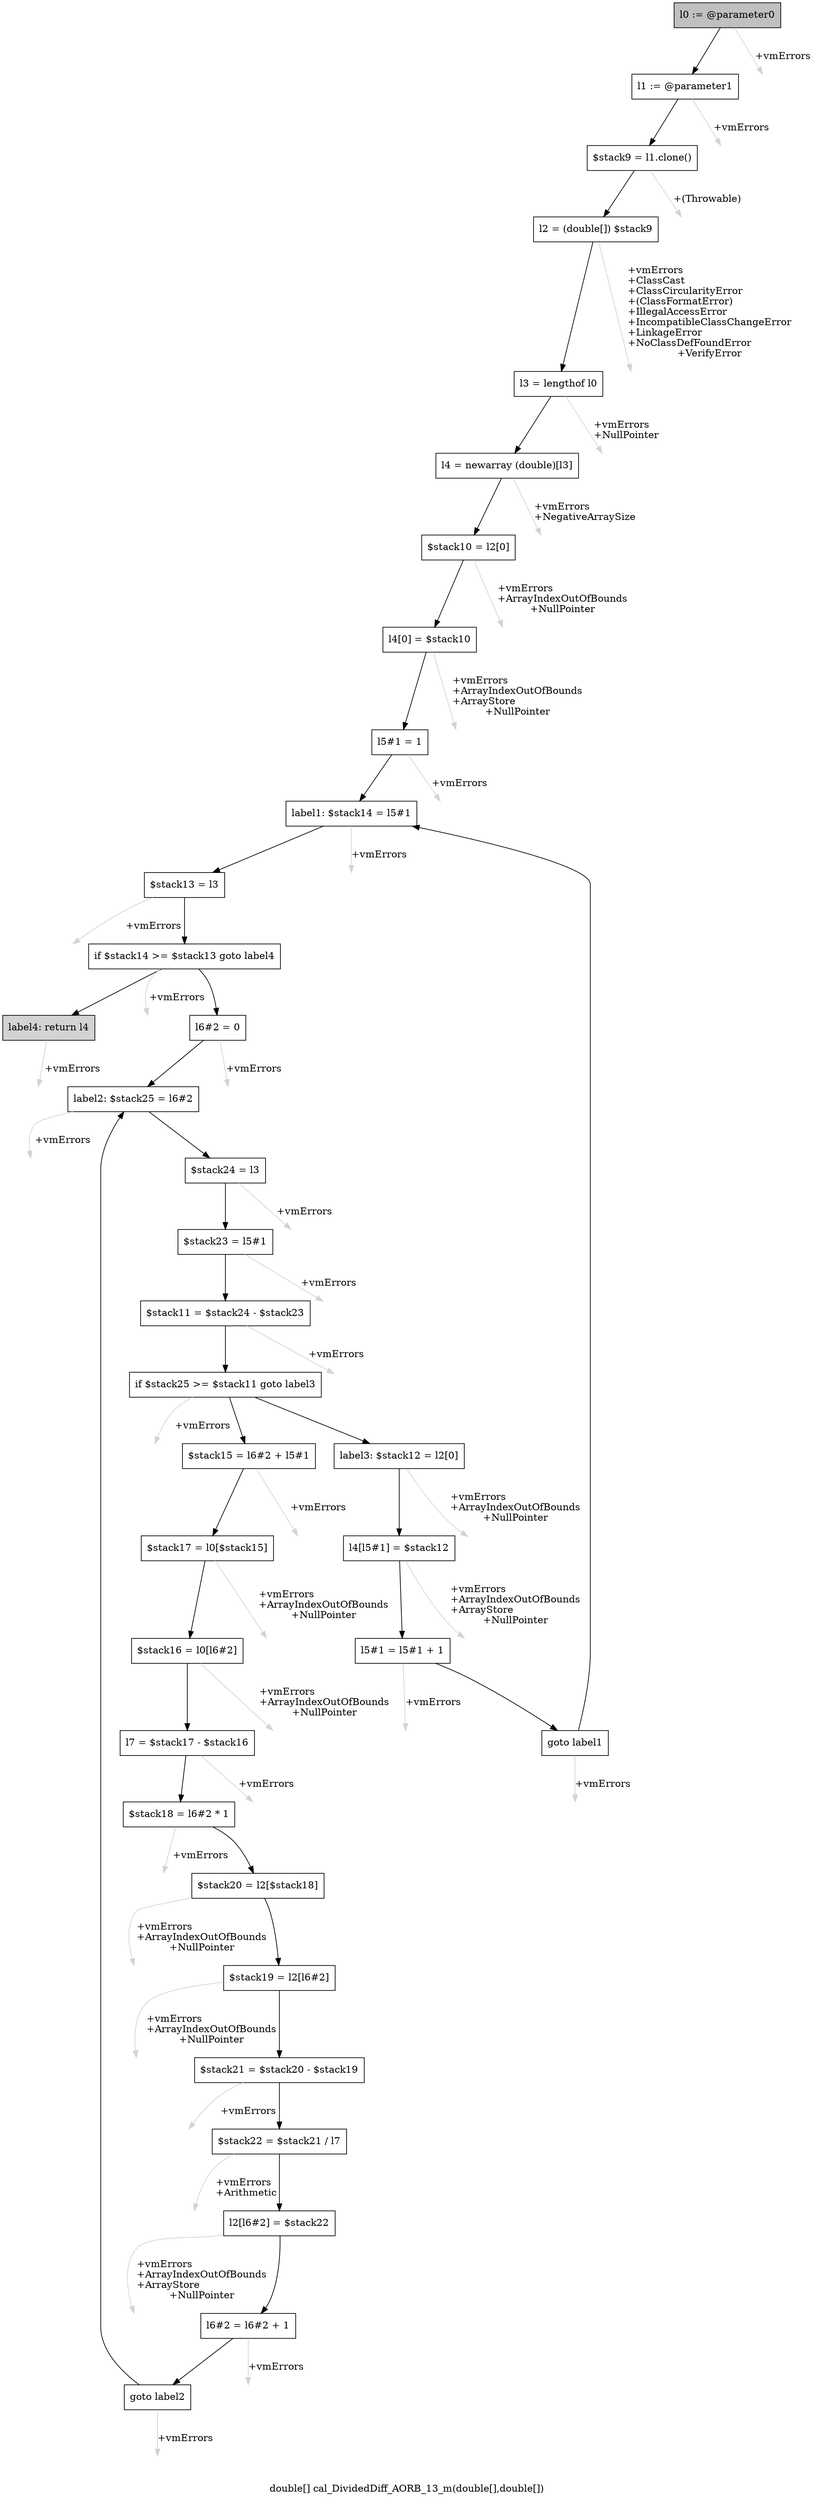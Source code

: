 digraph "double[] cal_DividedDiff_AORB_13_m(double[],double[])" {
    label="double[] cal_DividedDiff_AORB_13_m(double[],double[])";
    node [shape=box];
    "0" [style=filled,fillcolor=gray,label="l0 := @parameter0",];
    "1" [label="l1 := @parameter1",];
    "0"->"1" [color=black,];
    "35" [style=invis,label="Esc",];
    "0"->"35" [color=lightgray,label="\l+vmErrors",];
    "2" [label="$stack9 = l1.clone()",];
    "1"->"2" [color=black,];
    "36" [style=invis,label="Esc",];
    "1"->"36" [color=lightgray,label="\l+vmErrors",];
    "3" [label="l2 = (double[]) $stack9",];
    "2"->"3" [color=black,];
    "37" [style=invis,label="Esc",];
    "2"->"37" [color=lightgray,label="\l+(Throwable)",];
    "4" [label="l3 = lengthof l0",];
    "3"->"4" [color=black,];
    "38" [style=invis,label="Esc",];
    "3"->"38" [color=lightgray,label="\l+vmErrors\l+ClassCast\l+ClassCircularityError\l+(ClassFormatError)\l+IllegalAccessError\l+IncompatibleClassChangeError\l+LinkageError\l+NoClassDefFoundError\l+VerifyError",];
    "5" [label="l4 = newarray (double)[l3]",];
    "4"->"5" [color=black,];
    "39" [style=invis,label="Esc",];
    "4"->"39" [color=lightgray,label="\l+vmErrors\l+NullPointer",];
    "6" [label="$stack10 = l2[0]",];
    "5"->"6" [color=black,];
    "40" [style=invis,label="Esc",];
    "5"->"40" [color=lightgray,label="\l+vmErrors\l+NegativeArraySize",];
    "7" [label="l4[0] = $stack10",];
    "6"->"7" [color=black,];
    "41" [style=invis,label="Esc",];
    "6"->"41" [color=lightgray,label="\l+vmErrors\l+ArrayIndexOutOfBounds\l+NullPointer",];
    "8" [label="l5#1 = 1",];
    "7"->"8" [color=black,];
    "42" [style=invis,label="Esc",];
    "7"->"42" [color=lightgray,label="\l+vmErrors\l+ArrayIndexOutOfBounds\l+ArrayStore\l+NullPointer",];
    "9" [label="label1: $stack14 = l5#1",];
    "8"->"9" [color=black,];
    "43" [style=invis,label="Esc",];
    "8"->"43" [color=lightgray,label="\l+vmErrors",];
    "10" [label="$stack13 = l3",];
    "9"->"10" [color=black,];
    "44" [style=invis,label="Esc",];
    "9"->"44" [color=lightgray,label="\l+vmErrors",];
    "11" [label="if $stack14 >= $stack13 goto label4",];
    "10"->"11" [color=black,];
    "45" [style=invis,label="Esc",];
    "10"->"45" [color=lightgray,label="\l+vmErrors",];
    "12" [label="l6#2 = 0",];
    "11"->"12" [color=black,];
    "34" [style=filled,fillcolor=lightgray,label="label4: return l4",];
    "11"->"34" [color=black,];
    "46" [style=invis,label="Esc",];
    "11"->"46" [color=lightgray,label="\l+vmErrors",];
    "13" [label="label2: $stack25 = l6#2",];
    "12"->"13" [color=black,];
    "47" [style=invis,label="Esc",];
    "12"->"47" [color=lightgray,label="\l+vmErrors",];
    "14" [label="$stack24 = l3",];
    "13"->"14" [color=black,];
    "48" [style=invis,label="Esc",];
    "13"->"48" [color=lightgray,label="\l+vmErrors",];
    "15" [label="$stack23 = l5#1",];
    "14"->"15" [color=black,];
    "49" [style=invis,label="Esc",];
    "14"->"49" [color=lightgray,label="\l+vmErrors",];
    "16" [label="$stack11 = $stack24 - $stack23",];
    "15"->"16" [color=black,];
    "50" [style=invis,label="Esc",];
    "15"->"50" [color=lightgray,label="\l+vmErrors",];
    "17" [label="if $stack25 >= $stack11 goto label3",];
    "16"->"17" [color=black,];
    "51" [style=invis,label="Esc",];
    "16"->"51" [color=lightgray,label="\l+vmErrors",];
    "18" [label="$stack15 = l6#2 + l5#1",];
    "17"->"18" [color=black,];
    "30" [label="label3: $stack12 = l2[0]",];
    "17"->"30" [color=black,];
    "52" [style=invis,label="Esc",];
    "17"->"52" [color=lightgray,label="\l+vmErrors",];
    "19" [label="$stack17 = l0[$stack15]",];
    "18"->"19" [color=black,];
    "53" [style=invis,label="Esc",];
    "18"->"53" [color=lightgray,label="\l+vmErrors",];
    "20" [label="$stack16 = l0[l6#2]",];
    "19"->"20" [color=black,];
    "54" [style=invis,label="Esc",];
    "19"->"54" [color=lightgray,label="\l+vmErrors\l+ArrayIndexOutOfBounds\l+NullPointer",];
    "21" [label="l7 = $stack17 - $stack16",];
    "20"->"21" [color=black,];
    "55" [style=invis,label="Esc",];
    "20"->"55" [color=lightgray,label="\l+vmErrors\l+ArrayIndexOutOfBounds\l+NullPointer",];
    "22" [label="$stack18 = l6#2 * 1",];
    "21"->"22" [color=black,];
    "56" [style=invis,label="Esc",];
    "21"->"56" [color=lightgray,label="\l+vmErrors",];
    "23" [label="$stack20 = l2[$stack18]",];
    "22"->"23" [color=black,];
    "57" [style=invis,label="Esc",];
    "22"->"57" [color=lightgray,label="\l+vmErrors",];
    "24" [label="$stack19 = l2[l6#2]",];
    "23"->"24" [color=black,];
    "58" [style=invis,label="Esc",];
    "23"->"58" [color=lightgray,label="\l+vmErrors\l+ArrayIndexOutOfBounds\l+NullPointer",];
    "25" [label="$stack21 = $stack20 - $stack19",];
    "24"->"25" [color=black,];
    "59" [style=invis,label="Esc",];
    "24"->"59" [color=lightgray,label="\l+vmErrors\l+ArrayIndexOutOfBounds\l+NullPointer",];
    "26" [label="$stack22 = $stack21 / l7",];
    "25"->"26" [color=black,];
    "60" [style=invis,label="Esc",];
    "25"->"60" [color=lightgray,label="\l+vmErrors",];
    "27" [label="l2[l6#2] = $stack22",];
    "26"->"27" [color=black,];
    "61" [style=invis,label="Esc",];
    "26"->"61" [color=lightgray,label="\l+vmErrors\l+Arithmetic",];
    "28" [label="l6#2 = l6#2 + 1",];
    "27"->"28" [color=black,];
    "62" [style=invis,label="Esc",];
    "27"->"62" [color=lightgray,label="\l+vmErrors\l+ArrayIndexOutOfBounds\l+ArrayStore\l+NullPointer",];
    "29" [label="goto label2",];
    "28"->"29" [color=black,];
    "63" [style=invis,label="Esc",];
    "28"->"63" [color=lightgray,label="\l+vmErrors",];
    "29"->"13" [color=black,];
    "64" [style=invis,label="Esc",];
    "29"->"64" [color=lightgray,label="\l+vmErrors",];
    "31" [label="l4[l5#1] = $stack12",];
    "30"->"31" [color=black,];
    "65" [style=invis,label="Esc",];
    "30"->"65" [color=lightgray,label="\l+vmErrors\l+ArrayIndexOutOfBounds\l+NullPointer",];
    "32" [label="l5#1 = l5#1 + 1",];
    "31"->"32" [color=black,];
    "66" [style=invis,label="Esc",];
    "31"->"66" [color=lightgray,label="\l+vmErrors\l+ArrayIndexOutOfBounds\l+ArrayStore\l+NullPointer",];
    "33" [label="goto label1",];
    "32"->"33" [color=black,];
    "67" [style=invis,label="Esc",];
    "32"->"67" [color=lightgray,label="\l+vmErrors",];
    "33"->"9" [color=black,];
    "68" [style=invis,label="Esc",];
    "33"->"68" [color=lightgray,label="\l+vmErrors",];
    "69" [style=invis,label="Esc",];
    "34"->"69" [color=lightgray,label="\l+vmErrors",];
}

